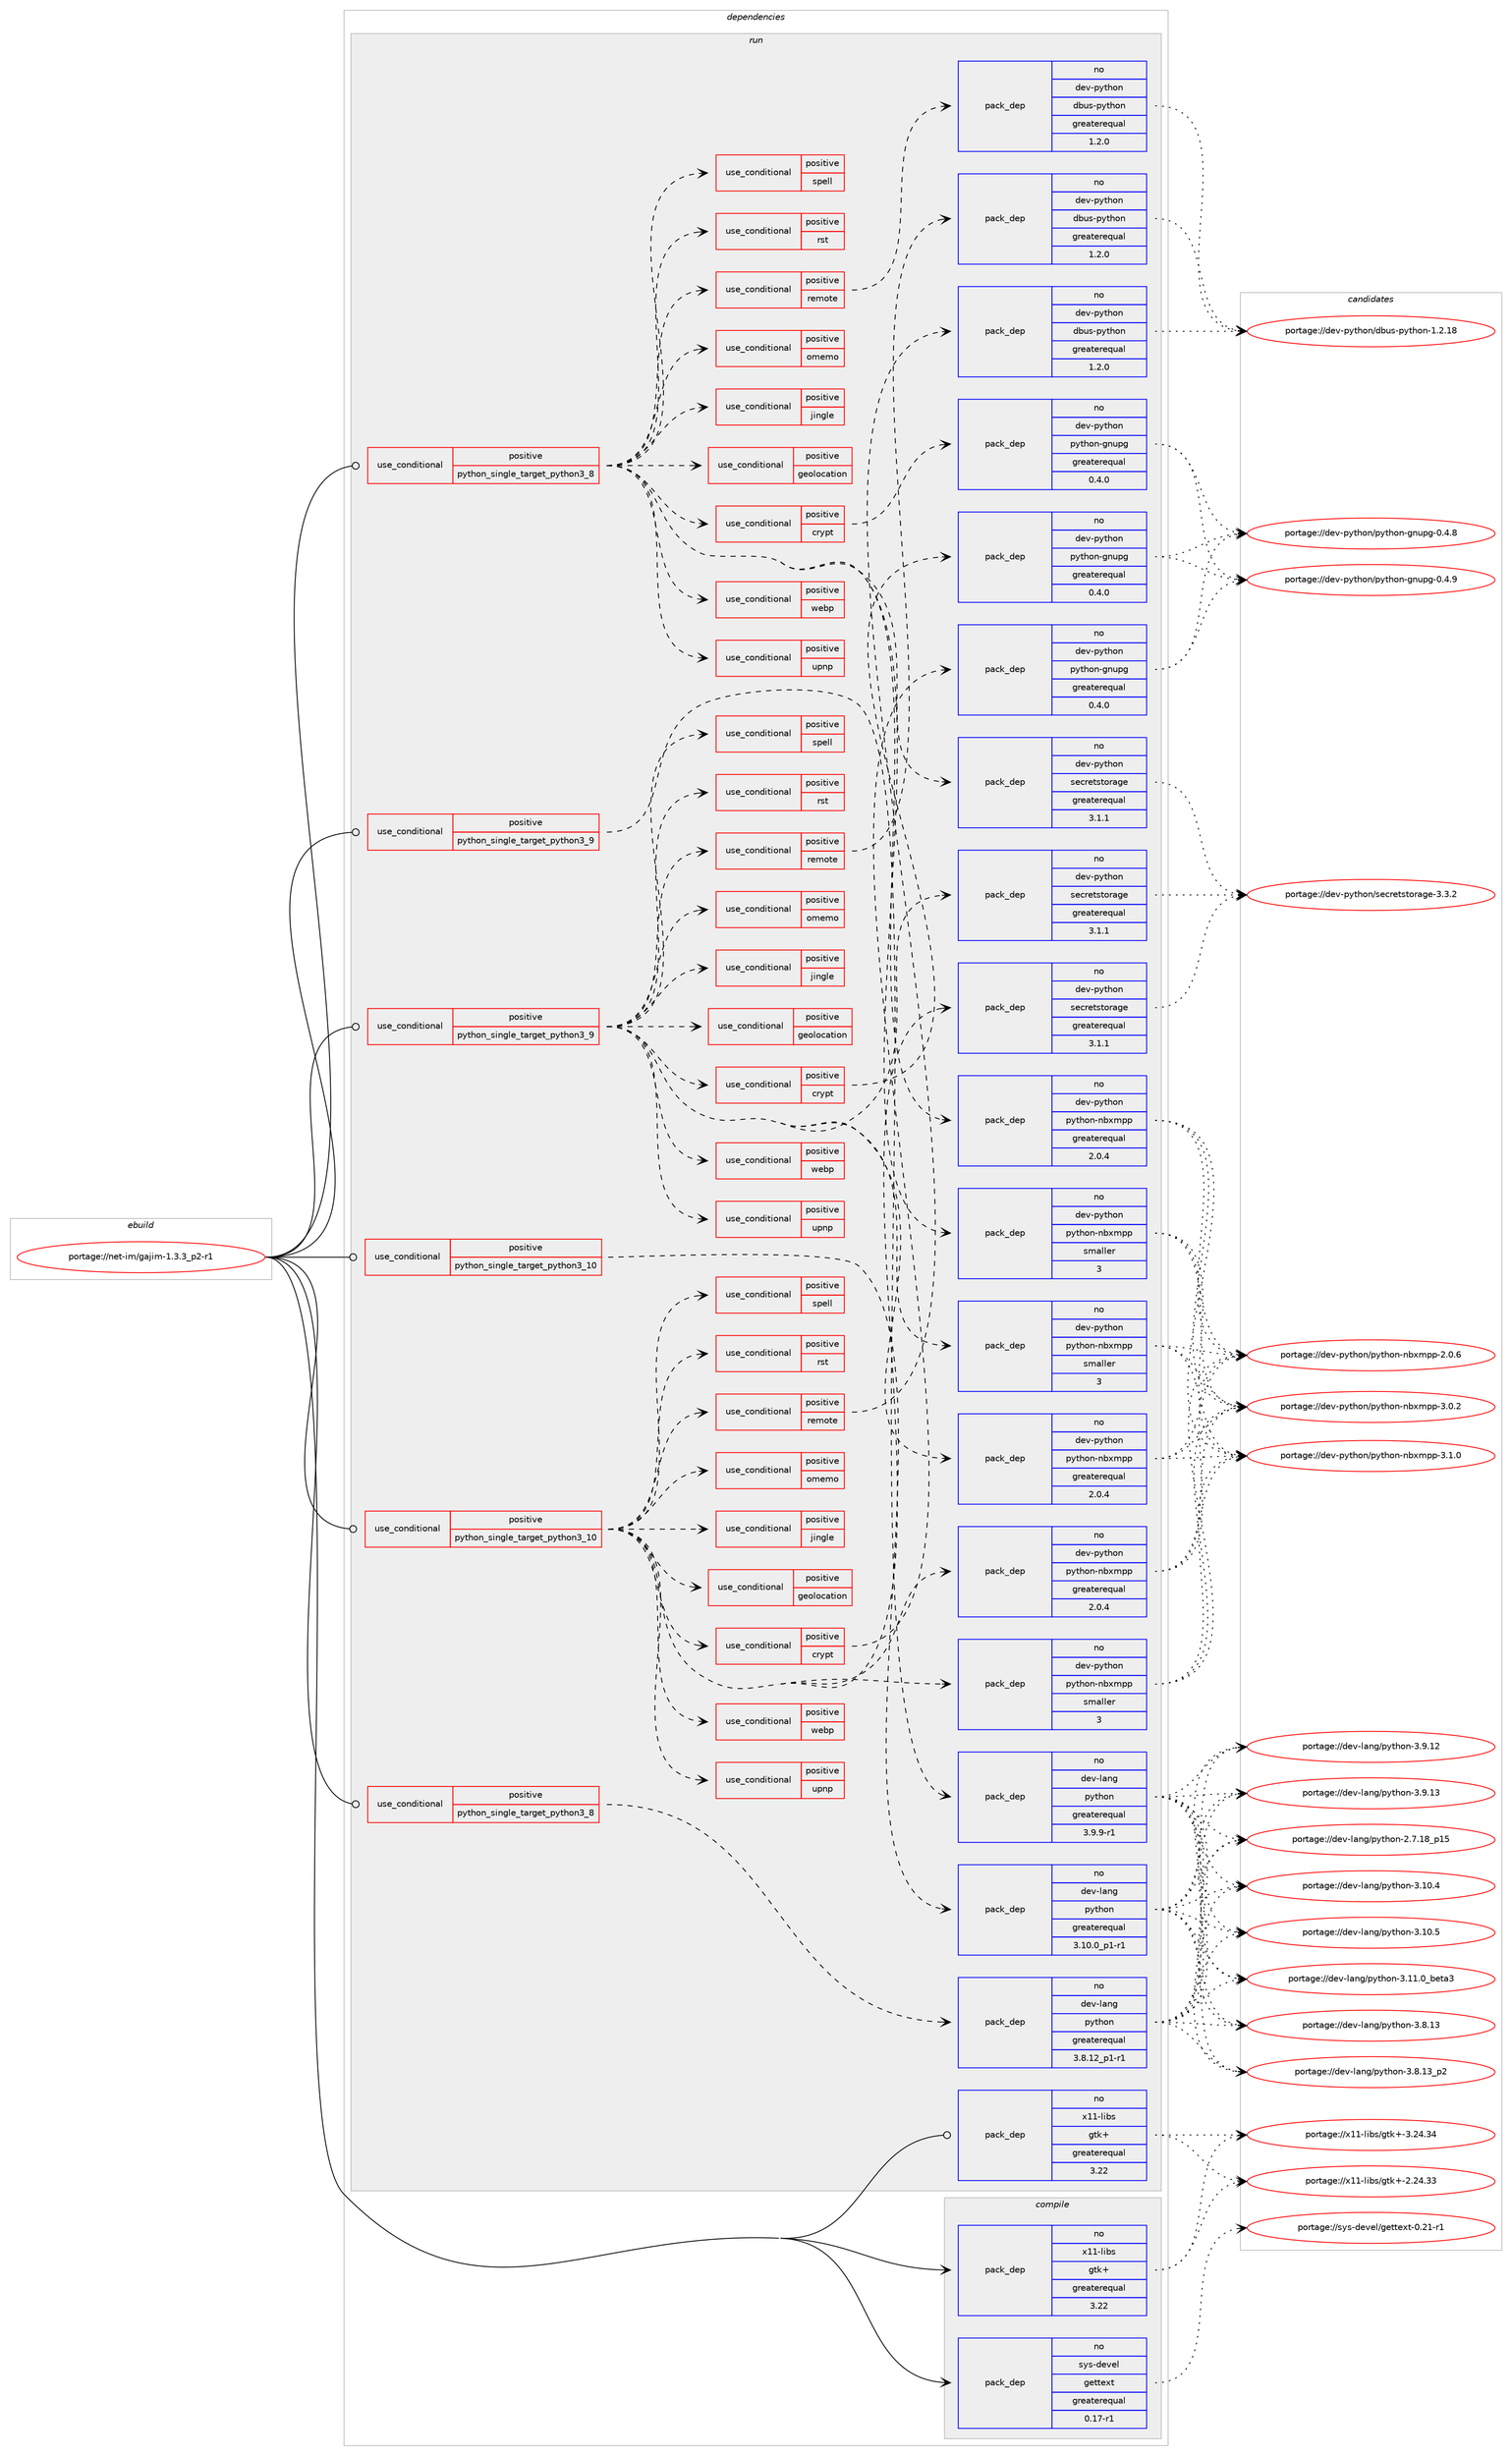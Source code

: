 digraph prolog {

# *************
# Graph options
# *************

newrank=true;
concentrate=true;
compound=true;
graph [rankdir=LR,fontname=Helvetica,fontsize=10,ranksep=1.5];#, ranksep=2.5, nodesep=0.2];
edge  [arrowhead=vee];
node  [fontname=Helvetica,fontsize=10];

# **********
# The ebuild
# **********

subgraph cluster_leftcol {
color=gray;
label=<<i>ebuild</i>>;
id [label="portage://net-im/gajim-1.3.3_p2-r1", color=red, width=4, href="../net-im/gajim-1.3.3_p2-r1.svg"];
}

# ****************
# The dependencies
# ****************

subgraph cluster_midcol {
color=gray;
label=<<i>dependencies</i>>;
subgraph cluster_compile {
fillcolor="#eeeeee";
style=filled;
label=<<i>compile</i>>;
# *** BEGIN UNKNOWN DEPENDENCY TYPE (TODO) ***
# id -> package_dependency(portage://net-im/gajim-1.3.3_p2-r1,install,no,app-arch,unzip,none,[,,],[],[])
# *** END UNKNOWN DEPENDENCY TYPE (TODO) ***

# *** BEGIN UNKNOWN DEPENDENCY TYPE (TODO) ***
# id -> package_dependency(portage://net-im/gajim-1.3.3_p2-r1,install,no,dev-libs,gobject-introspection,none,[,,],[],[use(enable(cairo),positive)])
# *** END UNKNOWN DEPENDENCY TYPE (TODO) ***

subgraph pack212 {
dependency1007 [label=<<TABLE BORDER="0" CELLBORDER="1" CELLSPACING="0" CELLPADDING="4" WIDTH="220"><TR><TD ROWSPAN="6" CELLPADDING="30">pack_dep</TD></TR><TR><TD WIDTH="110">no</TD></TR><TR><TD>sys-devel</TD></TR><TR><TD>gettext</TD></TR><TR><TD>greaterequal</TD></TR><TR><TD>0.17-r1</TD></TR></TABLE>>, shape=none, color=blue];
}
id:e -> dependency1007:w [weight=20,style="solid",arrowhead="vee"];
# *** BEGIN UNKNOWN DEPENDENCY TYPE (TODO) ***
# id -> package_dependency(portage://net-im/gajim-1.3.3_p2-r1,install,no,virtual,pkgconfig,none,[,,],[],[])
# *** END UNKNOWN DEPENDENCY TYPE (TODO) ***

subgraph pack213 {
dependency1008 [label=<<TABLE BORDER="0" CELLBORDER="1" CELLSPACING="0" CELLPADDING="4" WIDTH="220"><TR><TD ROWSPAN="6" CELLPADDING="30">pack_dep</TD></TR><TR><TD WIDTH="110">no</TD></TR><TR><TD>x11-libs</TD></TR><TR><TD>gtk+</TD></TR><TR><TD>greaterequal</TD></TR><TR><TD>3.22</TD></TR></TABLE>>, shape=none, color=blue];
}
id:e -> dependency1008:w [weight=20,style="solid",arrowhead="vee"];
}
subgraph cluster_compileandrun {
fillcolor="#eeeeee";
style=filled;
label=<<i>compile and run</i>>;
}
subgraph cluster_run {
fillcolor="#eeeeee";
style=filled;
label=<<i>run</i>>;
subgraph cond791 {
dependency1009 [label=<<TABLE BORDER="0" CELLBORDER="1" CELLSPACING="0" CELLPADDING="4"><TR><TD ROWSPAN="3" CELLPADDING="10">use_conditional</TD></TR><TR><TD>positive</TD></TR><TR><TD>python_single_target_python3_10</TD></TR></TABLE>>, shape=none, color=red];
subgraph pack214 {
dependency1010 [label=<<TABLE BORDER="0" CELLBORDER="1" CELLSPACING="0" CELLPADDING="4" WIDTH="220"><TR><TD ROWSPAN="6" CELLPADDING="30">pack_dep</TD></TR><TR><TD WIDTH="110">no</TD></TR><TR><TD>dev-lang</TD></TR><TR><TD>python</TD></TR><TR><TD>greaterequal</TD></TR><TR><TD>3.10.0_p1-r1</TD></TR></TABLE>>, shape=none, color=blue];
}
dependency1009:e -> dependency1010:w [weight=20,style="dashed",arrowhead="vee"];
}
id:e -> dependency1009:w [weight=20,style="solid",arrowhead="odot"];
subgraph cond792 {
dependency1011 [label=<<TABLE BORDER="0" CELLBORDER="1" CELLSPACING="0" CELLPADDING="4"><TR><TD ROWSPAN="3" CELLPADDING="10">use_conditional</TD></TR><TR><TD>positive</TD></TR><TR><TD>python_single_target_python3_10</TD></TR></TABLE>>, shape=none, color=red];
# *** BEGIN UNKNOWN DEPENDENCY TYPE (TODO) ***
# dependency1011 -> package_dependency(portage://net-im/gajim-1.3.3_p2-r1,run,no,dev-python,idna,none,[,,],[],[use(enable(python_targets_python3_10),negative)])
# *** END UNKNOWN DEPENDENCY TYPE (TODO) ***

# *** BEGIN UNKNOWN DEPENDENCY TYPE (TODO) ***
# dependency1011 -> package_dependency(portage://net-im/gajim-1.3.3_p2-r1,run,no,dev-python,precis-i18n,none,[,,],[],[use(enable(python_targets_python3_10),negative)])
# *** END UNKNOWN DEPENDENCY TYPE (TODO) ***

# *** BEGIN UNKNOWN DEPENDENCY TYPE (TODO) ***
# dependency1011 -> package_dependency(portage://net-im/gajim-1.3.3_p2-r1,run,no,dev-python,pyasn1,none,[,,],[],[use(enable(python_targets_python3_10),negative)])
# *** END UNKNOWN DEPENDENCY TYPE (TODO) ***

# *** BEGIN UNKNOWN DEPENDENCY TYPE (TODO) ***
# dependency1011 -> package_dependency(portage://net-im/gajim-1.3.3_p2-r1,run,no,dev-python,pycairo,none,[,,],[],[use(enable(python_targets_python3_10),negative)])
# *** END UNKNOWN DEPENDENCY TYPE (TODO) ***

# *** BEGIN UNKNOWN DEPENDENCY TYPE (TODO) ***
# dependency1011 -> package_dependency(portage://net-im/gajim-1.3.3_p2-r1,run,no,dev-python,pycurl,none,[,,],[],[use(enable(python_targets_python3_10),negative)])
# *** END UNKNOWN DEPENDENCY TYPE (TODO) ***

# *** BEGIN UNKNOWN DEPENDENCY TYPE (TODO) ***
# dependency1011 -> package_dependency(portage://net-im/gajim-1.3.3_p2-r1,run,no,dev-python,pygobject,none,[,,],[slot(3)],[use(enable(cairo),none),use(enable(python_targets_python3_10),negative)])
# *** END UNKNOWN DEPENDENCY TYPE (TODO) ***

# *** BEGIN UNKNOWN DEPENDENCY TYPE (TODO) ***
# dependency1011 -> package_dependency(portage://net-im/gajim-1.3.3_p2-r1,run,no,dev-python,pyopenssl,none,[,,],[],[use(enable(python_targets_python3_10),negative)])
# *** END UNKNOWN DEPENDENCY TYPE (TODO) ***

subgraph pack215 {
dependency1012 [label=<<TABLE BORDER="0" CELLBORDER="1" CELLSPACING="0" CELLPADDING="4" WIDTH="220"><TR><TD ROWSPAN="6" CELLPADDING="30">pack_dep</TD></TR><TR><TD WIDTH="110">no</TD></TR><TR><TD>dev-python</TD></TR><TR><TD>python-nbxmpp</TD></TR><TR><TD>smaller</TD></TR><TR><TD>3</TD></TR></TABLE>>, shape=none, color=blue];
}
dependency1011:e -> dependency1012:w [weight=20,style="dashed",arrowhead="vee"];
subgraph pack216 {
dependency1013 [label=<<TABLE BORDER="0" CELLBORDER="1" CELLSPACING="0" CELLPADDING="4" WIDTH="220"><TR><TD ROWSPAN="6" CELLPADDING="30">pack_dep</TD></TR><TR><TD WIDTH="110">no</TD></TR><TR><TD>dev-python</TD></TR><TR><TD>python-nbxmpp</TD></TR><TR><TD>greaterequal</TD></TR><TR><TD>2.0.4</TD></TR></TABLE>>, shape=none, color=blue];
}
dependency1011:e -> dependency1013:w [weight=20,style="dashed",arrowhead="vee"];
# *** BEGIN UNKNOWN DEPENDENCY TYPE (TODO) ***
# dependency1011 -> package_dependency(portage://net-im/gajim-1.3.3_p2-r1,run,no,x11-libs,libXScrnSaver,none,[,,],[],[])
# *** END UNKNOWN DEPENDENCY TYPE (TODO) ***

# *** BEGIN UNKNOWN DEPENDENCY TYPE (TODO) ***
# dependency1011 -> package_dependency(portage://net-im/gajim-1.3.3_p2-r1,run,no,app-crypt,libsecret,none,[,,],[],[use(enable(crypt),none),use(enable(introspection),none)])
# *** END UNKNOWN DEPENDENCY TYPE (TODO) ***

# *** BEGIN UNKNOWN DEPENDENCY TYPE (TODO) ***
# dependency1011 -> package_dependency(portage://net-im/gajim-1.3.3_p2-r1,run,no,dev-python,keyring,none,[,,],[],[use(enable(python_targets_python3_10),negative)])
# *** END UNKNOWN DEPENDENCY TYPE (TODO) ***

subgraph pack217 {
dependency1014 [label=<<TABLE BORDER="0" CELLBORDER="1" CELLSPACING="0" CELLPADDING="4" WIDTH="220"><TR><TD ROWSPAN="6" CELLPADDING="30">pack_dep</TD></TR><TR><TD WIDTH="110">no</TD></TR><TR><TD>dev-python</TD></TR><TR><TD>secretstorage</TD></TR><TR><TD>greaterequal</TD></TR><TR><TD>3.1.1</TD></TR></TABLE>>, shape=none, color=blue];
}
dependency1011:e -> dependency1014:w [weight=20,style="dashed",arrowhead="vee"];
# *** BEGIN UNKNOWN DEPENDENCY TYPE (TODO) ***
# dependency1011 -> package_dependency(portage://net-im/gajim-1.3.3_p2-r1,run,no,dev-python,css-parser,none,[,,],[],[use(enable(python_targets_python3_10),negative)])
# *** END UNKNOWN DEPENDENCY TYPE (TODO) ***

# *** BEGIN UNKNOWN DEPENDENCY TYPE (TODO) ***
# dependency1011 -> package_dependency(portage://net-im/gajim-1.3.3_p2-r1,run,no,dev-python,packaging,none,[,,],[],[use(enable(python_targets_python3_10),negative)])
# *** END UNKNOWN DEPENDENCY TYPE (TODO) ***

# *** BEGIN UNKNOWN DEPENDENCY TYPE (TODO) ***
# dependency1011 -> package_dependency(portage://net-im/gajim-1.3.3_p2-r1,run,no,net-libs,libsoup,none,[,,],[],[use(enable(introspection),none)])
# *** END UNKNOWN DEPENDENCY TYPE (TODO) ***

# *** BEGIN UNKNOWN DEPENDENCY TYPE (TODO) ***
# dependency1011 -> package_dependency(portage://net-im/gajim-1.3.3_p2-r1,run,no,media-libs,gsound,none,[,,],[],[use(enable(introspection),none)])
# *** END UNKNOWN DEPENDENCY TYPE (TODO) ***

subgraph cond793 {
dependency1015 [label=<<TABLE BORDER="0" CELLBORDER="1" CELLSPACING="0" CELLPADDING="4"><TR><TD ROWSPAN="3" CELLPADDING="10">use_conditional</TD></TR><TR><TD>positive</TD></TR><TR><TD>crypt</TD></TR></TABLE>>, shape=none, color=red];
# *** BEGIN UNKNOWN DEPENDENCY TYPE (TODO) ***
# dependency1015 -> package_dependency(portage://net-im/gajim-1.3.3_p2-r1,run,no,dev-python,pycryptodome,none,[,,],[],[use(enable(python_targets_python3_10),negative)])
# *** END UNKNOWN DEPENDENCY TYPE (TODO) ***

subgraph pack218 {
dependency1016 [label=<<TABLE BORDER="0" CELLBORDER="1" CELLSPACING="0" CELLPADDING="4" WIDTH="220"><TR><TD ROWSPAN="6" CELLPADDING="30">pack_dep</TD></TR><TR><TD WIDTH="110">no</TD></TR><TR><TD>dev-python</TD></TR><TR><TD>python-gnupg</TD></TR><TR><TD>greaterequal</TD></TR><TR><TD>0.4.0</TD></TR></TABLE>>, shape=none, color=blue];
}
dependency1015:e -> dependency1016:w [weight=20,style="dashed",arrowhead="vee"];
}
dependency1011:e -> dependency1015:w [weight=20,style="dashed",arrowhead="vee"];
subgraph cond794 {
dependency1017 [label=<<TABLE BORDER="0" CELLBORDER="1" CELLSPACING="0" CELLPADDING="4"><TR><TD ROWSPAN="3" CELLPADDING="10">use_conditional</TD></TR><TR><TD>positive</TD></TR><TR><TD>geolocation</TD></TR></TABLE>>, shape=none, color=red];
# *** BEGIN UNKNOWN DEPENDENCY TYPE (TODO) ***
# dependency1017 -> package_dependency(portage://net-im/gajim-1.3.3_p2-r1,run,no,app-misc,geoclue,none,[,,],[],[use(enable(introspection),none)])
# *** END UNKNOWN DEPENDENCY TYPE (TODO) ***

}
dependency1011:e -> dependency1017:w [weight=20,style="dashed",arrowhead="vee"];
subgraph cond795 {
dependency1018 [label=<<TABLE BORDER="0" CELLBORDER="1" CELLSPACING="0" CELLPADDING="4"><TR><TD ROWSPAN="3" CELLPADDING="10">use_conditional</TD></TR><TR><TD>positive</TD></TR><TR><TD>jingle</TD></TR></TABLE>>, shape=none, color=red];
# *** BEGIN UNKNOWN DEPENDENCY TYPE (TODO) ***
# dependency1018 -> package_dependency(portage://net-im/gajim-1.3.3_p2-r1,run,no,net-libs,farstream,none,[,,],[slot(0.2)],[use(enable(introspection),none)])
# *** END UNKNOWN DEPENDENCY TYPE (TODO) ***

# *** BEGIN UNKNOWN DEPENDENCY TYPE (TODO) ***
# dependency1018 -> package_dependency(portage://net-im/gajim-1.3.3_p2-r1,run,no,media-libs,gstreamer,none,[,,],[slot(1.0)],[use(enable(introspection),none)])
# *** END UNKNOWN DEPENDENCY TYPE (TODO) ***

# *** BEGIN UNKNOWN DEPENDENCY TYPE (TODO) ***
# dependency1018 -> package_dependency(portage://net-im/gajim-1.3.3_p2-r1,run,no,media-libs,gst-plugins-base,none,[,,],[slot(1.0)],[use(enable(introspection),none)])
# *** END UNKNOWN DEPENDENCY TYPE (TODO) ***

# *** BEGIN UNKNOWN DEPENDENCY TYPE (TODO) ***
# dependency1018 -> package_dependency(portage://net-im/gajim-1.3.3_p2-r1,run,no,media-libs,gst-plugins-ugly,none,[,,],[slot(1.0)],[])
# *** END UNKNOWN DEPENDENCY TYPE (TODO) ***

# *** BEGIN UNKNOWN DEPENDENCY TYPE (TODO) ***
# dependency1018 -> package_dependency(portage://net-im/gajim-1.3.3_p2-r1,run,no,media-plugins,gst-plugins-gtk,none,[,,],[],[])
# *** END UNKNOWN DEPENDENCY TYPE (TODO) ***

}
dependency1011:e -> dependency1018:w [weight=20,style="dashed",arrowhead="vee"];
subgraph cond796 {
dependency1019 [label=<<TABLE BORDER="0" CELLBORDER="1" CELLSPACING="0" CELLPADDING="4"><TR><TD ROWSPAN="3" CELLPADDING="10">use_conditional</TD></TR><TR><TD>positive</TD></TR><TR><TD>omemo</TD></TR></TABLE>>, shape=none, color=red];
# *** BEGIN UNKNOWN DEPENDENCY TYPE (TODO) ***
# dependency1019 -> package_dependency(portage://net-im/gajim-1.3.3_p2-r1,run,no,dev-python,python-axolotl,none,[,,],[],[use(enable(python_targets_python3_10),negative)])
# *** END UNKNOWN DEPENDENCY TYPE (TODO) ***

# *** BEGIN UNKNOWN DEPENDENCY TYPE (TODO) ***
# dependency1019 -> package_dependency(portage://net-im/gajim-1.3.3_p2-r1,run,no,dev-python,qrcode,none,[,,],[],[use(enable(python_targets_python3_10),negative)])
# *** END UNKNOWN DEPENDENCY TYPE (TODO) ***

# *** BEGIN UNKNOWN DEPENDENCY TYPE (TODO) ***
# dependency1019 -> package_dependency(portage://net-im/gajim-1.3.3_p2-r1,run,no,dev-python,cryptography,none,[,,],[],[use(enable(python_targets_python3_10),negative)])
# *** END UNKNOWN DEPENDENCY TYPE (TODO) ***

}
dependency1011:e -> dependency1019:w [weight=20,style="dashed",arrowhead="vee"];
subgraph cond797 {
dependency1020 [label=<<TABLE BORDER="0" CELLBORDER="1" CELLSPACING="0" CELLPADDING="4"><TR><TD ROWSPAN="3" CELLPADDING="10">use_conditional</TD></TR><TR><TD>positive</TD></TR><TR><TD>remote</TD></TR></TABLE>>, shape=none, color=red];
subgraph pack219 {
dependency1021 [label=<<TABLE BORDER="0" CELLBORDER="1" CELLSPACING="0" CELLPADDING="4" WIDTH="220"><TR><TD ROWSPAN="6" CELLPADDING="30">pack_dep</TD></TR><TR><TD WIDTH="110">no</TD></TR><TR><TD>dev-python</TD></TR><TR><TD>dbus-python</TD></TR><TR><TD>greaterequal</TD></TR><TR><TD>1.2.0</TD></TR></TABLE>>, shape=none, color=blue];
}
dependency1020:e -> dependency1021:w [weight=20,style="dashed",arrowhead="vee"];
# *** BEGIN UNKNOWN DEPENDENCY TYPE (TODO) ***
# dependency1020 -> package_dependency(portage://net-im/gajim-1.3.3_p2-r1,run,no,sys-apps,dbus,none,[,,],[],[use(enable(X),none)])
# *** END UNKNOWN DEPENDENCY TYPE (TODO) ***

}
dependency1011:e -> dependency1020:w [weight=20,style="dashed",arrowhead="vee"];
subgraph cond798 {
dependency1022 [label=<<TABLE BORDER="0" CELLBORDER="1" CELLSPACING="0" CELLPADDING="4"><TR><TD ROWSPAN="3" CELLPADDING="10">use_conditional</TD></TR><TR><TD>positive</TD></TR><TR><TD>rst</TD></TR></TABLE>>, shape=none, color=red];
# *** BEGIN UNKNOWN DEPENDENCY TYPE (TODO) ***
# dependency1022 -> package_dependency(portage://net-im/gajim-1.3.3_p2-r1,run,no,dev-python,docutils,none,[,,],[],[use(enable(python_targets_python3_10),negative)])
# *** END UNKNOWN DEPENDENCY TYPE (TODO) ***

}
dependency1011:e -> dependency1022:w [weight=20,style="dashed",arrowhead="vee"];
subgraph cond799 {
dependency1023 [label=<<TABLE BORDER="0" CELLBORDER="1" CELLSPACING="0" CELLPADDING="4"><TR><TD ROWSPAN="3" CELLPADDING="10">use_conditional</TD></TR><TR><TD>positive</TD></TR><TR><TD>spell</TD></TR></TABLE>>, shape=none, color=red];
# *** BEGIN UNKNOWN DEPENDENCY TYPE (TODO) ***
# dependency1023 -> package_dependency(portage://net-im/gajim-1.3.3_p2-r1,run,no,app-text,gspell,none,[,,],[],[use(enable(introspection),none)])
# *** END UNKNOWN DEPENDENCY TYPE (TODO) ***

# *** BEGIN UNKNOWN DEPENDENCY TYPE (TODO) ***
# dependency1023 -> package_dependency(portage://net-im/gajim-1.3.3_p2-r1,run,no,app-text,hunspell,none,[,,],[],[])
# *** END UNKNOWN DEPENDENCY TYPE (TODO) ***

}
dependency1011:e -> dependency1023:w [weight=20,style="dashed",arrowhead="vee"];
subgraph cond800 {
dependency1024 [label=<<TABLE BORDER="0" CELLBORDER="1" CELLSPACING="0" CELLPADDING="4"><TR><TD ROWSPAN="3" CELLPADDING="10">use_conditional</TD></TR><TR><TD>positive</TD></TR><TR><TD>upnp</TD></TR></TABLE>>, shape=none, color=red];
# *** BEGIN UNKNOWN DEPENDENCY TYPE (TODO) ***
# dependency1024 -> package_dependency(portage://net-im/gajim-1.3.3_p2-r1,run,no,net-libs,gupnp-igd,none,[,,],[],[use(enable(introspection),none)])
# *** END UNKNOWN DEPENDENCY TYPE (TODO) ***

}
dependency1011:e -> dependency1024:w [weight=20,style="dashed",arrowhead="vee"];
subgraph cond801 {
dependency1025 [label=<<TABLE BORDER="0" CELLBORDER="1" CELLSPACING="0" CELLPADDING="4"><TR><TD ROWSPAN="3" CELLPADDING="10">use_conditional</TD></TR><TR><TD>positive</TD></TR><TR><TD>webp</TD></TR></TABLE>>, shape=none, color=red];
# *** BEGIN UNKNOWN DEPENDENCY TYPE (TODO) ***
# dependency1025 -> package_dependency(portage://net-im/gajim-1.3.3_p2-r1,run,no,dev-python,pillow,none,[,,],[],[use(enable(python_targets_python3_10),negative)])
# *** END UNKNOWN DEPENDENCY TYPE (TODO) ***

}
dependency1011:e -> dependency1025:w [weight=20,style="dashed",arrowhead="vee"];
}
id:e -> dependency1011:w [weight=20,style="solid",arrowhead="odot"];
subgraph cond802 {
dependency1026 [label=<<TABLE BORDER="0" CELLBORDER="1" CELLSPACING="0" CELLPADDING="4"><TR><TD ROWSPAN="3" CELLPADDING="10">use_conditional</TD></TR><TR><TD>positive</TD></TR><TR><TD>python_single_target_python3_8</TD></TR></TABLE>>, shape=none, color=red];
subgraph pack220 {
dependency1027 [label=<<TABLE BORDER="0" CELLBORDER="1" CELLSPACING="0" CELLPADDING="4" WIDTH="220"><TR><TD ROWSPAN="6" CELLPADDING="30">pack_dep</TD></TR><TR><TD WIDTH="110">no</TD></TR><TR><TD>dev-lang</TD></TR><TR><TD>python</TD></TR><TR><TD>greaterequal</TD></TR><TR><TD>3.8.12_p1-r1</TD></TR></TABLE>>, shape=none, color=blue];
}
dependency1026:e -> dependency1027:w [weight=20,style="dashed",arrowhead="vee"];
}
id:e -> dependency1026:w [weight=20,style="solid",arrowhead="odot"];
subgraph cond803 {
dependency1028 [label=<<TABLE BORDER="0" CELLBORDER="1" CELLSPACING="0" CELLPADDING="4"><TR><TD ROWSPAN="3" CELLPADDING="10">use_conditional</TD></TR><TR><TD>positive</TD></TR><TR><TD>python_single_target_python3_8</TD></TR></TABLE>>, shape=none, color=red];
# *** BEGIN UNKNOWN DEPENDENCY TYPE (TODO) ***
# dependency1028 -> package_dependency(portage://net-im/gajim-1.3.3_p2-r1,run,no,dev-python,idna,none,[,,],[],[use(enable(python_targets_python3_8),negative)])
# *** END UNKNOWN DEPENDENCY TYPE (TODO) ***

# *** BEGIN UNKNOWN DEPENDENCY TYPE (TODO) ***
# dependency1028 -> package_dependency(portage://net-im/gajim-1.3.3_p2-r1,run,no,dev-python,precis-i18n,none,[,,],[],[use(enable(python_targets_python3_8),negative)])
# *** END UNKNOWN DEPENDENCY TYPE (TODO) ***

# *** BEGIN UNKNOWN DEPENDENCY TYPE (TODO) ***
# dependency1028 -> package_dependency(portage://net-im/gajim-1.3.3_p2-r1,run,no,dev-python,pyasn1,none,[,,],[],[use(enable(python_targets_python3_8),negative)])
# *** END UNKNOWN DEPENDENCY TYPE (TODO) ***

# *** BEGIN UNKNOWN DEPENDENCY TYPE (TODO) ***
# dependency1028 -> package_dependency(portage://net-im/gajim-1.3.3_p2-r1,run,no,dev-python,pycairo,none,[,,],[],[use(enable(python_targets_python3_8),negative)])
# *** END UNKNOWN DEPENDENCY TYPE (TODO) ***

# *** BEGIN UNKNOWN DEPENDENCY TYPE (TODO) ***
# dependency1028 -> package_dependency(portage://net-im/gajim-1.3.3_p2-r1,run,no,dev-python,pycurl,none,[,,],[],[use(enable(python_targets_python3_8),negative)])
# *** END UNKNOWN DEPENDENCY TYPE (TODO) ***

# *** BEGIN UNKNOWN DEPENDENCY TYPE (TODO) ***
# dependency1028 -> package_dependency(portage://net-im/gajim-1.3.3_p2-r1,run,no,dev-python,pygobject,none,[,,],[slot(3)],[use(enable(cairo),none),use(enable(python_targets_python3_8),negative)])
# *** END UNKNOWN DEPENDENCY TYPE (TODO) ***

# *** BEGIN UNKNOWN DEPENDENCY TYPE (TODO) ***
# dependency1028 -> package_dependency(portage://net-im/gajim-1.3.3_p2-r1,run,no,dev-python,pyopenssl,none,[,,],[],[use(enable(python_targets_python3_8),negative)])
# *** END UNKNOWN DEPENDENCY TYPE (TODO) ***

subgraph pack221 {
dependency1029 [label=<<TABLE BORDER="0" CELLBORDER="1" CELLSPACING="0" CELLPADDING="4" WIDTH="220"><TR><TD ROWSPAN="6" CELLPADDING="30">pack_dep</TD></TR><TR><TD WIDTH="110">no</TD></TR><TR><TD>dev-python</TD></TR><TR><TD>python-nbxmpp</TD></TR><TR><TD>smaller</TD></TR><TR><TD>3</TD></TR></TABLE>>, shape=none, color=blue];
}
dependency1028:e -> dependency1029:w [weight=20,style="dashed",arrowhead="vee"];
subgraph pack222 {
dependency1030 [label=<<TABLE BORDER="0" CELLBORDER="1" CELLSPACING="0" CELLPADDING="4" WIDTH="220"><TR><TD ROWSPAN="6" CELLPADDING="30">pack_dep</TD></TR><TR><TD WIDTH="110">no</TD></TR><TR><TD>dev-python</TD></TR><TR><TD>python-nbxmpp</TD></TR><TR><TD>greaterequal</TD></TR><TR><TD>2.0.4</TD></TR></TABLE>>, shape=none, color=blue];
}
dependency1028:e -> dependency1030:w [weight=20,style="dashed",arrowhead="vee"];
# *** BEGIN UNKNOWN DEPENDENCY TYPE (TODO) ***
# dependency1028 -> package_dependency(portage://net-im/gajim-1.3.3_p2-r1,run,no,x11-libs,libXScrnSaver,none,[,,],[],[])
# *** END UNKNOWN DEPENDENCY TYPE (TODO) ***

# *** BEGIN UNKNOWN DEPENDENCY TYPE (TODO) ***
# dependency1028 -> package_dependency(portage://net-im/gajim-1.3.3_p2-r1,run,no,app-crypt,libsecret,none,[,,],[],[use(enable(crypt),none),use(enable(introspection),none)])
# *** END UNKNOWN DEPENDENCY TYPE (TODO) ***

# *** BEGIN UNKNOWN DEPENDENCY TYPE (TODO) ***
# dependency1028 -> package_dependency(portage://net-im/gajim-1.3.3_p2-r1,run,no,dev-python,keyring,none,[,,],[],[use(enable(python_targets_python3_8),negative)])
# *** END UNKNOWN DEPENDENCY TYPE (TODO) ***

subgraph pack223 {
dependency1031 [label=<<TABLE BORDER="0" CELLBORDER="1" CELLSPACING="0" CELLPADDING="4" WIDTH="220"><TR><TD ROWSPAN="6" CELLPADDING="30">pack_dep</TD></TR><TR><TD WIDTH="110">no</TD></TR><TR><TD>dev-python</TD></TR><TR><TD>secretstorage</TD></TR><TR><TD>greaterequal</TD></TR><TR><TD>3.1.1</TD></TR></TABLE>>, shape=none, color=blue];
}
dependency1028:e -> dependency1031:w [weight=20,style="dashed",arrowhead="vee"];
# *** BEGIN UNKNOWN DEPENDENCY TYPE (TODO) ***
# dependency1028 -> package_dependency(portage://net-im/gajim-1.3.3_p2-r1,run,no,dev-python,css-parser,none,[,,],[],[use(enable(python_targets_python3_8),negative)])
# *** END UNKNOWN DEPENDENCY TYPE (TODO) ***

# *** BEGIN UNKNOWN DEPENDENCY TYPE (TODO) ***
# dependency1028 -> package_dependency(portage://net-im/gajim-1.3.3_p2-r1,run,no,dev-python,packaging,none,[,,],[],[use(enable(python_targets_python3_8),negative)])
# *** END UNKNOWN DEPENDENCY TYPE (TODO) ***

# *** BEGIN UNKNOWN DEPENDENCY TYPE (TODO) ***
# dependency1028 -> package_dependency(portage://net-im/gajim-1.3.3_p2-r1,run,no,net-libs,libsoup,none,[,,],[],[use(enable(introspection),none)])
# *** END UNKNOWN DEPENDENCY TYPE (TODO) ***

# *** BEGIN UNKNOWN DEPENDENCY TYPE (TODO) ***
# dependency1028 -> package_dependency(portage://net-im/gajim-1.3.3_p2-r1,run,no,media-libs,gsound,none,[,,],[],[use(enable(introspection),none)])
# *** END UNKNOWN DEPENDENCY TYPE (TODO) ***

subgraph cond804 {
dependency1032 [label=<<TABLE BORDER="0" CELLBORDER="1" CELLSPACING="0" CELLPADDING="4"><TR><TD ROWSPAN="3" CELLPADDING="10">use_conditional</TD></TR><TR><TD>positive</TD></TR><TR><TD>crypt</TD></TR></TABLE>>, shape=none, color=red];
# *** BEGIN UNKNOWN DEPENDENCY TYPE (TODO) ***
# dependency1032 -> package_dependency(portage://net-im/gajim-1.3.3_p2-r1,run,no,dev-python,pycryptodome,none,[,,],[],[use(enable(python_targets_python3_8),negative)])
# *** END UNKNOWN DEPENDENCY TYPE (TODO) ***

subgraph pack224 {
dependency1033 [label=<<TABLE BORDER="0" CELLBORDER="1" CELLSPACING="0" CELLPADDING="4" WIDTH="220"><TR><TD ROWSPAN="6" CELLPADDING="30">pack_dep</TD></TR><TR><TD WIDTH="110">no</TD></TR><TR><TD>dev-python</TD></TR><TR><TD>python-gnupg</TD></TR><TR><TD>greaterequal</TD></TR><TR><TD>0.4.0</TD></TR></TABLE>>, shape=none, color=blue];
}
dependency1032:e -> dependency1033:w [weight=20,style="dashed",arrowhead="vee"];
}
dependency1028:e -> dependency1032:w [weight=20,style="dashed",arrowhead="vee"];
subgraph cond805 {
dependency1034 [label=<<TABLE BORDER="0" CELLBORDER="1" CELLSPACING="0" CELLPADDING="4"><TR><TD ROWSPAN="3" CELLPADDING="10">use_conditional</TD></TR><TR><TD>positive</TD></TR><TR><TD>geolocation</TD></TR></TABLE>>, shape=none, color=red];
# *** BEGIN UNKNOWN DEPENDENCY TYPE (TODO) ***
# dependency1034 -> package_dependency(portage://net-im/gajim-1.3.3_p2-r1,run,no,app-misc,geoclue,none,[,,],[],[use(enable(introspection),none)])
# *** END UNKNOWN DEPENDENCY TYPE (TODO) ***

}
dependency1028:e -> dependency1034:w [weight=20,style="dashed",arrowhead="vee"];
subgraph cond806 {
dependency1035 [label=<<TABLE BORDER="0" CELLBORDER="1" CELLSPACING="0" CELLPADDING="4"><TR><TD ROWSPAN="3" CELLPADDING="10">use_conditional</TD></TR><TR><TD>positive</TD></TR><TR><TD>jingle</TD></TR></TABLE>>, shape=none, color=red];
# *** BEGIN UNKNOWN DEPENDENCY TYPE (TODO) ***
# dependency1035 -> package_dependency(portage://net-im/gajim-1.3.3_p2-r1,run,no,net-libs,farstream,none,[,,],[slot(0.2)],[use(enable(introspection),none)])
# *** END UNKNOWN DEPENDENCY TYPE (TODO) ***

# *** BEGIN UNKNOWN DEPENDENCY TYPE (TODO) ***
# dependency1035 -> package_dependency(portage://net-im/gajim-1.3.3_p2-r1,run,no,media-libs,gstreamer,none,[,,],[slot(1.0)],[use(enable(introspection),none)])
# *** END UNKNOWN DEPENDENCY TYPE (TODO) ***

# *** BEGIN UNKNOWN DEPENDENCY TYPE (TODO) ***
# dependency1035 -> package_dependency(portage://net-im/gajim-1.3.3_p2-r1,run,no,media-libs,gst-plugins-base,none,[,,],[slot(1.0)],[use(enable(introspection),none)])
# *** END UNKNOWN DEPENDENCY TYPE (TODO) ***

# *** BEGIN UNKNOWN DEPENDENCY TYPE (TODO) ***
# dependency1035 -> package_dependency(portage://net-im/gajim-1.3.3_p2-r1,run,no,media-libs,gst-plugins-ugly,none,[,,],[slot(1.0)],[])
# *** END UNKNOWN DEPENDENCY TYPE (TODO) ***

# *** BEGIN UNKNOWN DEPENDENCY TYPE (TODO) ***
# dependency1035 -> package_dependency(portage://net-im/gajim-1.3.3_p2-r1,run,no,media-plugins,gst-plugins-gtk,none,[,,],[],[])
# *** END UNKNOWN DEPENDENCY TYPE (TODO) ***

}
dependency1028:e -> dependency1035:w [weight=20,style="dashed",arrowhead="vee"];
subgraph cond807 {
dependency1036 [label=<<TABLE BORDER="0" CELLBORDER="1" CELLSPACING="0" CELLPADDING="4"><TR><TD ROWSPAN="3" CELLPADDING="10">use_conditional</TD></TR><TR><TD>positive</TD></TR><TR><TD>omemo</TD></TR></TABLE>>, shape=none, color=red];
# *** BEGIN UNKNOWN DEPENDENCY TYPE (TODO) ***
# dependency1036 -> package_dependency(portage://net-im/gajim-1.3.3_p2-r1,run,no,dev-python,python-axolotl,none,[,,],[],[use(enable(python_targets_python3_8),negative)])
# *** END UNKNOWN DEPENDENCY TYPE (TODO) ***

# *** BEGIN UNKNOWN DEPENDENCY TYPE (TODO) ***
# dependency1036 -> package_dependency(portage://net-im/gajim-1.3.3_p2-r1,run,no,dev-python,qrcode,none,[,,],[],[use(enable(python_targets_python3_8),negative)])
# *** END UNKNOWN DEPENDENCY TYPE (TODO) ***

# *** BEGIN UNKNOWN DEPENDENCY TYPE (TODO) ***
# dependency1036 -> package_dependency(portage://net-im/gajim-1.3.3_p2-r1,run,no,dev-python,cryptography,none,[,,],[],[use(enable(python_targets_python3_8),negative)])
# *** END UNKNOWN DEPENDENCY TYPE (TODO) ***

}
dependency1028:e -> dependency1036:w [weight=20,style="dashed",arrowhead="vee"];
subgraph cond808 {
dependency1037 [label=<<TABLE BORDER="0" CELLBORDER="1" CELLSPACING="0" CELLPADDING="4"><TR><TD ROWSPAN="3" CELLPADDING="10">use_conditional</TD></TR><TR><TD>positive</TD></TR><TR><TD>remote</TD></TR></TABLE>>, shape=none, color=red];
subgraph pack225 {
dependency1038 [label=<<TABLE BORDER="0" CELLBORDER="1" CELLSPACING="0" CELLPADDING="4" WIDTH="220"><TR><TD ROWSPAN="6" CELLPADDING="30">pack_dep</TD></TR><TR><TD WIDTH="110">no</TD></TR><TR><TD>dev-python</TD></TR><TR><TD>dbus-python</TD></TR><TR><TD>greaterequal</TD></TR><TR><TD>1.2.0</TD></TR></TABLE>>, shape=none, color=blue];
}
dependency1037:e -> dependency1038:w [weight=20,style="dashed",arrowhead="vee"];
# *** BEGIN UNKNOWN DEPENDENCY TYPE (TODO) ***
# dependency1037 -> package_dependency(portage://net-im/gajim-1.3.3_p2-r1,run,no,sys-apps,dbus,none,[,,],[],[use(enable(X),none)])
# *** END UNKNOWN DEPENDENCY TYPE (TODO) ***

}
dependency1028:e -> dependency1037:w [weight=20,style="dashed",arrowhead="vee"];
subgraph cond809 {
dependency1039 [label=<<TABLE BORDER="0" CELLBORDER="1" CELLSPACING="0" CELLPADDING="4"><TR><TD ROWSPAN="3" CELLPADDING="10">use_conditional</TD></TR><TR><TD>positive</TD></TR><TR><TD>rst</TD></TR></TABLE>>, shape=none, color=red];
# *** BEGIN UNKNOWN DEPENDENCY TYPE (TODO) ***
# dependency1039 -> package_dependency(portage://net-im/gajim-1.3.3_p2-r1,run,no,dev-python,docutils,none,[,,],[],[use(enable(python_targets_python3_8),negative)])
# *** END UNKNOWN DEPENDENCY TYPE (TODO) ***

}
dependency1028:e -> dependency1039:w [weight=20,style="dashed",arrowhead="vee"];
subgraph cond810 {
dependency1040 [label=<<TABLE BORDER="0" CELLBORDER="1" CELLSPACING="0" CELLPADDING="4"><TR><TD ROWSPAN="3" CELLPADDING="10">use_conditional</TD></TR><TR><TD>positive</TD></TR><TR><TD>spell</TD></TR></TABLE>>, shape=none, color=red];
# *** BEGIN UNKNOWN DEPENDENCY TYPE (TODO) ***
# dependency1040 -> package_dependency(portage://net-im/gajim-1.3.3_p2-r1,run,no,app-text,gspell,none,[,,],[],[use(enable(introspection),none)])
# *** END UNKNOWN DEPENDENCY TYPE (TODO) ***

# *** BEGIN UNKNOWN DEPENDENCY TYPE (TODO) ***
# dependency1040 -> package_dependency(portage://net-im/gajim-1.3.3_p2-r1,run,no,app-text,hunspell,none,[,,],[],[])
# *** END UNKNOWN DEPENDENCY TYPE (TODO) ***

}
dependency1028:e -> dependency1040:w [weight=20,style="dashed",arrowhead="vee"];
subgraph cond811 {
dependency1041 [label=<<TABLE BORDER="0" CELLBORDER="1" CELLSPACING="0" CELLPADDING="4"><TR><TD ROWSPAN="3" CELLPADDING="10">use_conditional</TD></TR><TR><TD>positive</TD></TR><TR><TD>upnp</TD></TR></TABLE>>, shape=none, color=red];
# *** BEGIN UNKNOWN DEPENDENCY TYPE (TODO) ***
# dependency1041 -> package_dependency(portage://net-im/gajim-1.3.3_p2-r1,run,no,net-libs,gupnp-igd,none,[,,],[],[use(enable(introspection),none)])
# *** END UNKNOWN DEPENDENCY TYPE (TODO) ***

}
dependency1028:e -> dependency1041:w [weight=20,style="dashed",arrowhead="vee"];
subgraph cond812 {
dependency1042 [label=<<TABLE BORDER="0" CELLBORDER="1" CELLSPACING="0" CELLPADDING="4"><TR><TD ROWSPAN="3" CELLPADDING="10">use_conditional</TD></TR><TR><TD>positive</TD></TR><TR><TD>webp</TD></TR></TABLE>>, shape=none, color=red];
# *** BEGIN UNKNOWN DEPENDENCY TYPE (TODO) ***
# dependency1042 -> package_dependency(portage://net-im/gajim-1.3.3_p2-r1,run,no,dev-python,pillow,none,[,,],[],[use(enable(python_targets_python3_8),negative)])
# *** END UNKNOWN DEPENDENCY TYPE (TODO) ***

}
dependency1028:e -> dependency1042:w [weight=20,style="dashed",arrowhead="vee"];
}
id:e -> dependency1028:w [weight=20,style="solid",arrowhead="odot"];
subgraph cond813 {
dependency1043 [label=<<TABLE BORDER="0" CELLBORDER="1" CELLSPACING="0" CELLPADDING="4"><TR><TD ROWSPAN="3" CELLPADDING="10">use_conditional</TD></TR><TR><TD>positive</TD></TR><TR><TD>python_single_target_python3_9</TD></TR></TABLE>>, shape=none, color=red];
subgraph pack226 {
dependency1044 [label=<<TABLE BORDER="0" CELLBORDER="1" CELLSPACING="0" CELLPADDING="4" WIDTH="220"><TR><TD ROWSPAN="6" CELLPADDING="30">pack_dep</TD></TR><TR><TD WIDTH="110">no</TD></TR><TR><TD>dev-lang</TD></TR><TR><TD>python</TD></TR><TR><TD>greaterequal</TD></TR><TR><TD>3.9.9-r1</TD></TR></TABLE>>, shape=none, color=blue];
}
dependency1043:e -> dependency1044:w [weight=20,style="dashed",arrowhead="vee"];
}
id:e -> dependency1043:w [weight=20,style="solid",arrowhead="odot"];
subgraph cond814 {
dependency1045 [label=<<TABLE BORDER="0" CELLBORDER="1" CELLSPACING="0" CELLPADDING="4"><TR><TD ROWSPAN="3" CELLPADDING="10">use_conditional</TD></TR><TR><TD>positive</TD></TR><TR><TD>python_single_target_python3_9</TD></TR></TABLE>>, shape=none, color=red];
# *** BEGIN UNKNOWN DEPENDENCY TYPE (TODO) ***
# dependency1045 -> package_dependency(portage://net-im/gajim-1.3.3_p2-r1,run,no,dev-python,idna,none,[,,],[],[use(enable(python_targets_python3_9),negative)])
# *** END UNKNOWN DEPENDENCY TYPE (TODO) ***

# *** BEGIN UNKNOWN DEPENDENCY TYPE (TODO) ***
# dependency1045 -> package_dependency(portage://net-im/gajim-1.3.3_p2-r1,run,no,dev-python,precis-i18n,none,[,,],[],[use(enable(python_targets_python3_9),negative)])
# *** END UNKNOWN DEPENDENCY TYPE (TODO) ***

# *** BEGIN UNKNOWN DEPENDENCY TYPE (TODO) ***
# dependency1045 -> package_dependency(portage://net-im/gajim-1.3.3_p2-r1,run,no,dev-python,pyasn1,none,[,,],[],[use(enable(python_targets_python3_9),negative)])
# *** END UNKNOWN DEPENDENCY TYPE (TODO) ***

# *** BEGIN UNKNOWN DEPENDENCY TYPE (TODO) ***
# dependency1045 -> package_dependency(portage://net-im/gajim-1.3.3_p2-r1,run,no,dev-python,pycairo,none,[,,],[],[use(enable(python_targets_python3_9),negative)])
# *** END UNKNOWN DEPENDENCY TYPE (TODO) ***

# *** BEGIN UNKNOWN DEPENDENCY TYPE (TODO) ***
# dependency1045 -> package_dependency(portage://net-im/gajim-1.3.3_p2-r1,run,no,dev-python,pycurl,none,[,,],[],[use(enable(python_targets_python3_9),negative)])
# *** END UNKNOWN DEPENDENCY TYPE (TODO) ***

# *** BEGIN UNKNOWN DEPENDENCY TYPE (TODO) ***
# dependency1045 -> package_dependency(portage://net-im/gajim-1.3.3_p2-r1,run,no,dev-python,pygobject,none,[,,],[slot(3)],[use(enable(cairo),none),use(enable(python_targets_python3_9),negative)])
# *** END UNKNOWN DEPENDENCY TYPE (TODO) ***

# *** BEGIN UNKNOWN DEPENDENCY TYPE (TODO) ***
# dependency1045 -> package_dependency(portage://net-im/gajim-1.3.3_p2-r1,run,no,dev-python,pyopenssl,none,[,,],[],[use(enable(python_targets_python3_9),negative)])
# *** END UNKNOWN DEPENDENCY TYPE (TODO) ***

subgraph pack227 {
dependency1046 [label=<<TABLE BORDER="0" CELLBORDER="1" CELLSPACING="0" CELLPADDING="4" WIDTH="220"><TR><TD ROWSPAN="6" CELLPADDING="30">pack_dep</TD></TR><TR><TD WIDTH="110">no</TD></TR><TR><TD>dev-python</TD></TR><TR><TD>python-nbxmpp</TD></TR><TR><TD>smaller</TD></TR><TR><TD>3</TD></TR></TABLE>>, shape=none, color=blue];
}
dependency1045:e -> dependency1046:w [weight=20,style="dashed",arrowhead="vee"];
subgraph pack228 {
dependency1047 [label=<<TABLE BORDER="0" CELLBORDER="1" CELLSPACING="0" CELLPADDING="4" WIDTH="220"><TR><TD ROWSPAN="6" CELLPADDING="30">pack_dep</TD></TR><TR><TD WIDTH="110">no</TD></TR><TR><TD>dev-python</TD></TR><TR><TD>python-nbxmpp</TD></TR><TR><TD>greaterequal</TD></TR><TR><TD>2.0.4</TD></TR></TABLE>>, shape=none, color=blue];
}
dependency1045:e -> dependency1047:w [weight=20,style="dashed",arrowhead="vee"];
# *** BEGIN UNKNOWN DEPENDENCY TYPE (TODO) ***
# dependency1045 -> package_dependency(portage://net-im/gajim-1.3.3_p2-r1,run,no,x11-libs,libXScrnSaver,none,[,,],[],[])
# *** END UNKNOWN DEPENDENCY TYPE (TODO) ***

# *** BEGIN UNKNOWN DEPENDENCY TYPE (TODO) ***
# dependency1045 -> package_dependency(portage://net-im/gajim-1.3.3_p2-r1,run,no,app-crypt,libsecret,none,[,,],[],[use(enable(crypt),none),use(enable(introspection),none)])
# *** END UNKNOWN DEPENDENCY TYPE (TODO) ***

# *** BEGIN UNKNOWN DEPENDENCY TYPE (TODO) ***
# dependency1045 -> package_dependency(portage://net-im/gajim-1.3.3_p2-r1,run,no,dev-python,keyring,none,[,,],[],[use(enable(python_targets_python3_9),negative)])
# *** END UNKNOWN DEPENDENCY TYPE (TODO) ***

subgraph pack229 {
dependency1048 [label=<<TABLE BORDER="0" CELLBORDER="1" CELLSPACING="0" CELLPADDING="4" WIDTH="220"><TR><TD ROWSPAN="6" CELLPADDING="30">pack_dep</TD></TR><TR><TD WIDTH="110">no</TD></TR><TR><TD>dev-python</TD></TR><TR><TD>secretstorage</TD></TR><TR><TD>greaterequal</TD></TR><TR><TD>3.1.1</TD></TR></TABLE>>, shape=none, color=blue];
}
dependency1045:e -> dependency1048:w [weight=20,style="dashed",arrowhead="vee"];
# *** BEGIN UNKNOWN DEPENDENCY TYPE (TODO) ***
# dependency1045 -> package_dependency(portage://net-im/gajim-1.3.3_p2-r1,run,no,dev-python,css-parser,none,[,,],[],[use(enable(python_targets_python3_9),negative)])
# *** END UNKNOWN DEPENDENCY TYPE (TODO) ***

# *** BEGIN UNKNOWN DEPENDENCY TYPE (TODO) ***
# dependency1045 -> package_dependency(portage://net-im/gajim-1.3.3_p2-r1,run,no,dev-python,packaging,none,[,,],[],[use(enable(python_targets_python3_9),negative)])
# *** END UNKNOWN DEPENDENCY TYPE (TODO) ***

# *** BEGIN UNKNOWN DEPENDENCY TYPE (TODO) ***
# dependency1045 -> package_dependency(portage://net-im/gajim-1.3.3_p2-r1,run,no,net-libs,libsoup,none,[,,],[],[use(enable(introspection),none)])
# *** END UNKNOWN DEPENDENCY TYPE (TODO) ***

# *** BEGIN UNKNOWN DEPENDENCY TYPE (TODO) ***
# dependency1045 -> package_dependency(portage://net-im/gajim-1.3.3_p2-r1,run,no,media-libs,gsound,none,[,,],[],[use(enable(introspection),none)])
# *** END UNKNOWN DEPENDENCY TYPE (TODO) ***

subgraph cond815 {
dependency1049 [label=<<TABLE BORDER="0" CELLBORDER="1" CELLSPACING="0" CELLPADDING="4"><TR><TD ROWSPAN="3" CELLPADDING="10">use_conditional</TD></TR><TR><TD>positive</TD></TR><TR><TD>crypt</TD></TR></TABLE>>, shape=none, color=red];
# *** BEGIN UNKNOWN DEPENDENCY TYPE (TODO) ***
# dependency1049 -> package_dependency(portage://net-im/gajim-1.3.3_p2-r1,run,no,dev-python,pycryptodome,none,[,,],[],[use(enable(python_targets_python3_9),negative)])
# *** END UNKNOWN DEPENDENCY TYPE (TODO) ***

subgraph pack230 {
dependency1050 [label=<<TABLE BORDER="0" CELLBORDER="1" CELLSPACING="0" CELLPADDING="4" WIDTH="220"><TR><TD ROWSPAN="6" CELLPADDING="30">pack_dep</TD></TR><TR><TD WIDTH="110">no</TD></TR><TR><TD>dev-python</TD></TR><TR><TD>python-gnupg</TD></TR><TR><TD>greaterequal</TD></TR><TR><TD>0.4.0</TD></TR></TABLE>>, shape=none, color=blue];
}
dependency1049:e -> dependency1050:w [weight=20,style="dashed",arrowhead="vee"];
}
dependency1045:e -> dependency1049:w [weight=20,style="dashed",arrowhead="vee"];
subgraph cond816 {
dependency1051 [label=<<TABLE BORDER="0" CELLBORDER="1" CELLSPACING="0" CELLPADDING="4"><TR><TD ROWSPAN="3" CELLPADDING="10">use_conditional</TD></TR><TR><TD>positive</TD></TR><TR><TD>geolocation</TD></TR></TABLE>>, shape=none, color=red];
# *** BEGIN UNKNOWN DEPENDENCY TYPE (TODO) ***
# dependency1051 -> package_dependency(portage://net-im/gajim-1.3.3_p2-r1,run,no,app-misc,geoclue,none,[,,],[],[use(enable(introspection),none)])
# *** END UNKNOWN DEPENDENCY TYPE (TODO) ***

}
dependency1045:e -> dependency1051:w [weight=20,style="dashed",arrowhead="vee"];
subgraph cond817 {
dependency1052 [label=<<TABLE BORDER="0" CELLBORDER="1" CELLSPACING="0" CELLPADDING="4"><TR><TD ROWSPAN="3" CELLPADDING="10">use_conditional</TD></TR><TR><TD>positive</TD></TR><TR><TD>jingle</TD></TR></TABLE>>, shape=none, color=red];
# *** BEGIN UNKNOWN DEPENDENCY TYPE (TODO) ***
# dependency1052 -> package_dependency(portage://net-im/gajim-1.3.3_p2-r1,run,no,net-libs,farstream,none,[,,],[slot(0.2)],[use(enable(introspection),none)])
# *** END UNKNOWN DEPENDENCY TYPE (TODO) ***

# *** BEGIN UNKNOWN DEPENDENCY TYPE (TODO) ***
# dependency1052 -> package_dependency(portage://net-im/gajim-1.3.3_p2-r1,run,no,media-libs,gstreamer,none,[,,],[slot(1.0)],[use(enable(introspection),none)])
# *** END UNKNOWN DEPENDENCY TYPE (TODO) ***

# *** BEGIN UNKNOWN DEPENDENCY TYPE (TODO) ***
# dependency1052 -> package_dependency(portage://net-im/gajim-1.3.3_p2-r1,run,no,media-libs,gst-plugins-base,none,[,,],[slot(1.0)],[use(enable(introspection),none)])
# *** END UNKNOWN DEPENDENCY TYPE (TODO) ***

# *** BEGIN UNKNOWN DEPENDENCY TYPE (TODO) ***
# dependency1052 -> package_dependency(portage://net-im/gajim-1.3.3_p2-r1,run,no,media-libs,gst-plugins-ugly,none,[,,],[slot(1.0)],[])
# *** END UNKNOWN DEPENDENCY TYPE (TODO) ***

# *** BEGIN UNKNOWN DEPENDENCY TYPE (TODO) ***
# dependency1052 -> package_dependency(portage://net-im/gajim-1.3.3_p2-r1,run,no,media-plugins,gst-plugins-gtk,none,[,,],[],[])
# *** END UNKNOWN DEPENDENCY TYPE (TODO) ***

}
dependency1045:e -> dependency1052:w [weight=20,style="dashed",arrowhead="vee"];
subgraph cond818 {
dependency1053 [label=<<TABLE BORDER="0" CELLBORDER="1" CELLSPACING="0" CELLPADDING="4"><TR><TD ROWSPAN="3" CELLPADDING="10">use_conditional</TD></TR><TR><TD>positive</TD></TR><TR><TD>omemo</TD></TR></TABLE>>, shape=none, color=red];
# *** BEGIN UNKNOWN DEPENDENCY TYPE (TODO) ***
# dependency1053 -> package_dependency(portage://net-im/gajim-1.3.3_p2-r1,run,no,dev-python,python-axolotl,none,[,,],[],[use(enable(python_targets_python3_9),negative)])
# *** END UNKNOWN DEPENDENCY TYPE (TODO) ***

# *** BEGIN UNKNOWN DEPENDENCY TYPE (TODO) ***
# dependency1053 -> package_dependency(portage://net-im/gajim-1.3.3_p2-r1,run,no,dev-python,qrcode,none,[,,],[],[use(enable(python_targets_python3_9),negative)])
# *** END UNKNOWN DEPENDENCY TYPE (TODO) ***

# *** BEGIN UNKNOWN DEPENDENCY TYPE (TODO) ***
# dependency1053 -> package_dependency(portage://net-im/gajim-1.3.3_p2-r1,run,no,dev-python,cryptography,none,[,,],[],[use(enable(python_targets_python3_9),negative)])
# *** END UNKNOWN DEPENDENCY TYPE (TODO) ***

}
dependency1045:e -> dependency1053:w [weight=20,style="dashed",arrowhead="vee"];
subgraph cond819 {
dependency1054 [label=<<TABLE BORDER="0" CELLBORDER="1" CELLSPACING="0" CELLPADDING="4"><TR><TD ROWSPAN="3" CELLPADDING="10">use_conditional</TD></TR><TR><TD>positive</TD></TR><TR><TD>remote</TD></TR></TABLE>>, shape=none, color=red];
subgraph pack231 {
dependency1055 [label=<<TABLE BORDER="0" CELLBORDER="1" CELLSPACING="0" CELLPADDING="4" WIDTH="220"><TR><TD ROWSPAN="6" CELLPADDING="30">pack_dep</TD></TR><TR><TD WIDTH="110">no</TD></TR><TR><TD>dev-python</TD></TR><TR><TD>dbus-python</TD></TR><TR><TD>greaterequal</TD></TR><TR><TD>1.2.0</TD></TR></TABLE>>, shape=none, color=blue];
}
dependency1054:e -> dependency1055:w [weight=20,style="dashed",arrowhead="vee"];
# *** BEGIN UNKNOWN DEPENDENCY TYPE (TODO) ***
# dependency1054 -> package_dependency(portage://net-im/gajim-1.3.3_p2-r1,run,no,sys-apps,dbus,none,[,,],[],[use(enable(X),none)])
# *** END UNKNOWN DEPENDENCY TYPE (TODO) ***

}
dependency1045:e -> dependency1054:w [weight=20,style="dashed",arrowhead="vee"];
subgraph cond820 {
dependency1056 [label=<<TABLE BORDER="0" CELLBORDER="1" CELLSPACING="0" CELLPADDING="4"><TR><TD ROWSPAN="3" CELLPADDING="10">use_conditional</TD></TR><TR><TD>positive</TD></TR><TR><TD>rst</TD></TR></TABLE>>, shape=none, color=red];
# *** BEGIN UNKNOWN DEPENDENCY TYPE (TODO) ***
# dependency1056 -> package_dependency(portage://net-im/gajim-1.3.3_p2-r1,run,no,dev-python,docutils,none,[,,],[],[use(enable(python_targets_python3_9),negative)])
# *** END UNKNOWN DEPENDENCY TYPE (TODO) ***

}
dependency1045:e -> dependency1056:w [weight=20,style="dashed",arrowhead="vee"];
subgraph cond821 {
dependency1057 [label=<<TABLE BORDER="0" CELLBORDER="1" CELLSPACING="0" CELLPADDING="4"><TR><TD ROWSPAN="3" CELLPADDING="10">use_conditional</TD></TR><TR><TD>positive</TD></TR><TR><TD>spell</TD></TR></TABLE>>, shape=none, color=red];
# *** BEGIN UNKNOWN DEPENDENCY TYPE (TODO) ***
# dependency1057 -> package_dependency(portage://net-im/gajim-1.3.3_p2-r1,run,no,app-text,gspell,none,[,,],[],[use(enable(introspection),none)])
# *** END UNKNOWN DEPENDENCY TYPE (TODO) ***

# *** BEGIN UNKNOWN DEPENDENCY TYPE (TODO) ***
# dependency1057 -> package_dependency(portage://net-im/gajim-1.3.3_p2-r1,run,no,app-text,hunspell,none,[,,],[],[])
# *** END UNKNOWN DEPENDENCY TYPE (TODO) ***

}
dependency1045:e -> dependency1057:w [weight=20,style="dashed",arrowhead="vee"];
subgraph cond822 {
dependency1058 [label=<<TABLE BORDER="0" CELLBORDER="1" CELLSPACING="0" CELLPADDING="4"><TR><TD ROWSPAN="3" CELLPADDING="10">use_conditional</TD></TR><TR><TD>positive</TD></TR><TR><TD>upnp</TD></TR></TABLE>>, shape=none, color=red];
# *** BEGIN UNKNOWN DEPENDENCY TYPE (TODO) ***
# dependency1058 -> package_dependency(portage://net-im/gajim-1.3.3_p2-r1,run,no,net-libs,gupnp-igd,none,[,,],[],[use(enable(introspection),none)])
# *** END UNKNOWN DEPENDENCY TYPE (TODO) ***

}
dependency1045:e -> dependency1058:w [weight=20,style="dashed",arrowhead="vee"];
subgraph cond823 {
dependency1059 [label=<<TABLE BORDER="0" CELLBORDER="1" CELLSPACING="0" CELLPADDING="4"><TR><TD ROWSPAN="3" CELLPADDING="10">use_conditional</TD></TR><TR><TD>positive</TD></TR><TR><TD>webp</TD></TR></TABLE>>, shape=none, color=red];
# *** BEGIN UNKNOWN DEPENDENCY TYPE (TODO) ***
# dependency1059 -> package_dependency(portage://net-im/gajim-1.3.3_p2-r1,run,no,dev-python,pillow,none,[,,],[],[use(enable(python_targets_python3_9),negative)])
# *** END UNKNOWN DEPENDENCY TYPE (TODO) ***

}
dependency1045:e -> dependency1059:w [weight=20,style="dashed",arrowhead="vee"];
}
id:e -> dependency1045:w [weight=20,style="solid",arrowhead="odot"];
# *** BEGIN UNKNOWN DEPENDENCY TYPE (TODO) ***
# id -> package_dependency(portage://net-im/gajim-1.3.3_p2-r1,run,no,dev-libs,gobject-introspection,none,[,,],[],[use(enable(cairo),positive)])
# *** END UNKNOWN DEPENDENCY TYPE (TODO) ***

subgraph pack232 {
dependency1060 [label=<<TABLE BORDER="0" CELLBORDER="1" CELLSPACING="0" CELLPADDING="4" WIDTH="220"><TR><TD ROWSPAN="6" CELLPADDING="30">pack_dep</TD></TR><TR><TD WIDTH="110">no</TD></TR><TR><TD>x11-libs</TD></TR><TR><TD>gtk+</TD></TR><TR><TD>greaterequal</TD></TR><TR><TD>3.22</TD></TR></TABLE>>, shape=none, color=blue];
}
id:e -> dependency1060:w [weight=20,style="solid",arrowhead="odot"];
}
}

# **************
# The candidates
# **************

subgraph cluster_choices {
rank=same;
color=gray;
label=<<i>candidates</i>>;

subgraph choice212 {
color=black;
nodesep=1;
choice115121115451001011181011084710310111611610112011645484650494511449 [label="portage://sys-devel/gettext-0.21-r1", color=red, width=4,href="../sys-devel/gettext-0.21-r1.svg"];
dependency1007:e -> choice115121115451001011181011084710310111611610112011645484650494511449:w [style=dotted,weight="100"];
}
subgraph choice213 {
color=black;
nodesep=1;
choice1204949451081059811547103116107434550465052465151 [label="portage://x11-libs/gtk+-2.24.33", color=red, width=4,href="../x11-libs/gtk+-2.24.33.svg"];
choice1204949451081059811547103116107434551465052465152 [label="portage://x11-libs/gtk+-3.24.34", color=red, width=4,href="../x11-libs/gtk+-3.24.34.svg"];
dependency1008:e -> choice1204949451081059811547103116107434550465052465151:w [style=dotted,weight="100"];
dependency1008:e -> choice1204949451081059811547103116107434551465052465152:w [style=dotted,weight="100"];
}
subgraph choice214 {
color=black;
nodesep=1;
choice10010111845108971101034711212111610411111045504655464956951124953 [label="portage://dev-lang/python-2.7.18_p15", color=red, width=4,href="../dev-lang/python-2.7.18_p15.svg"];
choice10010111845108971101034711212111610411111045514649484652 [label="portage://dev-lang/python-3.10.4", color=red, width=4,href="../dev-lang/python-3.10.4.svg"];
choice10010111845108971101034711212111610411111045514649484653 [label="portage://dev-lang/python-3.10.5", color=red, width=4,href="../dev-lang/python-3.10.5.svg"];
choice1001011184510897110103471121211161041111104551464949464895981011169751 [label="portage://dev-lang/python-3.11.0_beta3", color=red, width=4,href="../dev-lang/python-3.11.0_beta3.svg"];
choice10010111845108971101034711212111610411111045514656464951 [label="portage://dev-lang/python-3.8.13", color=red, width=4,href="../dev-lang/python-3.8.13.svg"];
choice100101118451089711010347112121116104111110455146564649519511250 [label="portage://dev-lang/python-3.8.13_p2", color=red, width=4,href="../dev-lang/python-3.8.13_p2.svg"];
choice10010111845108971101034711212111610411111045514657464950 [label="portage://dev-lang/python-3.9.12", color=red, width=4,href="../dev-lang/python-3.9.12.svg"];
choice10010111845108971101034711212111610411111045514657464951 [label="portage://dev-lang/python-3.9.13", color=red, width=4,href="../dev-lang/python-3.9.13.svg"];
dependency1010:e -> choice10010111845108971101034711212111610411111045504655464956951124953:w [style=dotted,weight="100"];
dependency1010:e -> choice10010111845108971101034711212111610411111045514649484652:w [style=dotted,weight="100"];
dependency1010:e -> choice10010111845108971101034711212111610411111045514649484653:w [style=dotted,weight="100"];
dependency1010:e -> choice1001011184510897110103471121211161041111104551464949464895981011169751:w [style=dotted,weight="100"];
dependency1010:e -> choice10010111845108971101034711212111610411111045514656464951:w [style=dotted,weight="100"];
dependency1010:e -> choice100101118451089711010347112121116104111110455146564649519511250:w [style=dotted,weight="100"];
dependency1010:e -> choice10010111845108971101034711212111610411111045514657464950:w [style=dotted,weight="100"];
dependency1010:e -> choice10010111845108971101034711212111610411111045514657464951:w [style=dotted,weight="100"];
}
subgraph choice215 {
color=black;
nodesep=1;
choice10010111845112121116104111110471121211161041111104511098120109112112455046484654 [label="portage://dev-python/python-nbxmpp-2.0.6", color=red, width=4,href="../dev-python/python-nbxmpp-2.0.6.svg"];
choice10010111845112121116104111110471121211161041111104511098120109112112455146484650 [label="portage://dev-python/python-nbxmpp-3.0.2", color=red, width=4,href="../dev-python/python-nbxmpp-3.0.2.svg"];
choice10010111845112121116104111110471121211161041111104511098120109112112455146494648 [label="portage://dev-python/python-nbxmpp-3.1.0", color=red, width=4,href="../dev-python/python-nbxmpp-3.1.0.svg"];
dependency1012:e -> choice10010111845112121116104111110471121211161041111104511098120109112112455046484654:w [style=dotted,weight="100"];
dependency1012:e -> choice10010111845112121116104111110471121211161041111104511098120109112112455146484650:w [style=dotted,weight="100"];
dependency1012:e -> choice10010111845112121116104111110471121211161041111104511098120109112112455146494648:w [style=dotted,weight="100"];
}
subgraph choice216 {
color=black;
nodesep=1;
choice10010111845112121116104111110471121211161041111104511098120109112112455046484654 [label="portage://dev-python/python-nbxmpp-2.0.6", color=red, width=4,href="../dev-python/python-nbxmpp-2.0.6.svg"];
choice10010111845112121116104111110471121211161041111104511098120109112112455146484650 [label="portage://dev-python/python-nbxmpp-3.0.2", color=red, width=4,href="../dev-python/python-nbxmpp-3.0.2.svg"];
choice10010111845112121116104111110471121211161041111104511098120109112112455146494648 [label="portage://dev-python/python-nbxmpp-3.1.0", color=red, width=4,href="../dev-python/python-nbxmpp-3.1.0.svg"];
dependency1013:e -> choice10010111845112121116104111110471121211161041111104511098120109112112455046484654:w [style=dotted,weight="100"];
dependency1013:e -> choice10010111845112121116104111110471121211161041111104511098120109112112455146484650:w [style=dotted,weight="100"];
dependency1013:e -> choice10010111845112121116104111110471121211161041111104511098120109112112455146494648:w [style=dotted,weight="100"];
}
subgraph choice217 {
color=black;
nodesep=1;
choice10010111845112121116104111110471151019911410111611511611111497103101455146514650 [label="portage://dev-python/secretstorage-3.3.2", color=red, width=4,href="../dev-python/secretstorage-3.3.2.svg"];
dependency1014:e -> choice10010111845112121116104111110471151019911410111611511611111497103101455146514650:w [style=dotted,weight="100"];
}
subgraph choice218 {
color=black;
nodesep=1;
choice100101118451121211161041111104711212111610411111045103110117112103454846524656 [label="portage://dev-python/python-gnupg-0.4.8", color=red, width=4,href="../dev-python/python-gnupg-0.4.8.svg"];
choice100101118451121211161041111104711212111610411111045103110117112103454846524657 [label="portage://dev-python/python-gnupg-0.4.9", color=red, width=4,href="../dev-python/python-gnupg-0.4.9.svg"];
dependency1016:e -> choice100101118451121211161041111104711212111610411111045103110117112103454846524656:w [style=dotted,weight="100"];
dependency1016:e -> choice100101118451121211161041111104711212111610411111045103110117112103454846524657:w [style=dotted,weight="100"];
}
subgraph choice219 {
color=black;
nodesep=1;
choice1001011184511212111610411111047100981171154511212111610411111045494650464956 [label="portage://dev-python/dbus-python-1.2.18", color=red, width=4,href="../dev-python/dbus-python-1.2.18.svg"];
dependency1021:e -> choice1001011184511212111610411111047100981171154511212111610411111045494650464956:w [style=dotted,weight="100"];
}
subgraph choice220 {
color=black;
nodesep=1;
choice10010111845108971101034711212111610411111045504655464956951124953 [label="portage://dev-lang/python-2.7.18_p15", color=red, width=4,href="../dev-lang/python-2.7.18_p15.svg"];
choice10010111845108971101034711212111610411111045514649484652 [label="portage://dev-lang/python-3.10.4", color=red, width=4,href="../dev-lang/python-3.10.4.svg"];
choice10010111845108971101034711212111610411111045514649484653 [label="portage://dev-lang/python-3.10.5", color=red, width=4,href="../dev-lang/python-3.10.5.svg"];
choice1001011184510897110103471121211161041111104551464949464895981011169751 [label="portage://dev-lang/python-3.11.0_beta3", color=red, width=4,href="../dev-lang/python-3.11.0_beta3.svg"];
choice10010111845108971101034711212111610411111045514656464951 [label="portage://dev-lang/python-3.8.13", color=red, width=4,href="../dev-lang/python-3.8.13.svg"];
choice100101118451089711010347112121116104111110455146564649519511250 [label="portage://dev-lang/python-3.8.13_p2", color=red, width=4,href="../dev-lang/python-3.8.13_p2.svg"];
choice10010111845108971101034711212111610411111045514657464950 [label="portage://dev-lang/python-3.9.12", color=red, width=4,href="../dev-lang/python-3.9.12.svg"];
choice10010111845108971101034711212111610411111045514657464951 [label="portage://dev-lang/python-3.9.13", color=red, width=4,href="../dev-lang/python-3.9.13.svg"];
dependency1027:e -> choice10010111845108971101034711212111610411111045504655464956951124953:w [style=dotted,weight="100"];
dependency1027:e -> choice10010111845108971101034711212111610411111045514649484652:w [style=dotted,weight="100"];
dependency1027:e -> choice10010111845108971101034711212111610411111045514649484653:w [style=dotted,weight="100"];
dependency1027:e -> choice1001011184510897110103471121211161041111104551464949464895981011169751:w [style=dotted,weight="100"];
dependency1027:e -> choice10010111845108971101034711212111610411111045514656464951:w [style=dotted,weight="100"];
dependency1027:e -> choice100101118451089711010347112121116104111110455146564649519511250:w [style=dotted,weight="100"];
dependency1027:e -> choice10010111845108971101034711212111610411111045514657464950:w [style=dotted,weight="100"];
dependency1027:e -> choice10010111845108971101034711212111610411111045514657464951:w [style=dotted,weight="100"];
}
subgraph choice221 {
color=black;
nodesep=1;
choice10010111845112121116104111110471121211161041111104511098120109112112455046484654 [label="portage://dev-python/python-nbxmpp-2.0.6", color=red, width=4,href="../dev-python/python-nbxmpp-2.0.6.svg"];
choice10010111845112121116104111110471121211161041111104511098120109112112455146484650 [label="portage://dev-python/python-nbxmpp-3.0.2", color=red, width=4,href="../dev-python/python-nbxmpp-3.0.2.svg"];
choice10010111845112121116104111110471121211161041111104511098120109112112455146494648 [label="portage://dev-python/python-nbxmpp-3.1.0", color=red, width=4,href="../dev-python/python-nbxmpp-3.1.0.svg"];
dependency1029:e -> choice10010111845112121116104111110471121211161041111104511098120109112112455046484654:w [style=dotted,weight="100"];
dependency1029:e -> choice10010111845112121116104111110471121211161041111104511098120109112112455146484650:w [style=dotted,weight="100"];
dependency1029:e -> choice10010111845112121116104111110471121211161041111104511098120109112112455146494648:w [style=dotted,weight="100"];
}
subgraph choice222 {
color=black;
nodesep=1;
choice10010111845112121116104111110471121211161041111104511098120109112112455046484654 [label="portage://dev-python/python-nbxmpp-2.0.6", color=red, width=4,href="../dev-python/python-nbxmpp-2.0.6.svg"];
choice10010111845112121116104111110471121211161041111104511098120109112112455146484650 [label="portage://dev-python/python-nbxmpp-3.0.2", color=red, width=4,href="../dev-python/python-nbxmpp-3.0.2.svg"];
choice10010111845112121116104111110471121211161041111104511098120109112112455146494648 [label="portage://dev-python/python-nbxmpp-3.1.0", color=red, width=4,href="../dev-python/python-nbxmpp-3.1.0.svg"];
dependency1030:e -> choice10010111845112121116104111110471121211161041111104511098120109112112455046484654:w [style=dotted,weight="100"];
dependency1030:e -> choice10010111845112121116104111110471121211161041111104511098120109112112455146484650:w [style=dotted,weight="100"];
dependency1030:e -> choice10010111845112121116104111110471121211161041111104511098120109112112455146494648:w [style=dotted,weight="100"];
}
subgraph choice223 {
color=black;
nodesep=1;
choice10010111845112121116104111110471151019911410111611511611111497103101455146514650 [label="portage://dev-python/secretstorage-3.3.2", color=red, width=4,href="../dev-python/secretstorage-3.3.2.svg"];
dependency1031:e -> choice10010111845112121116104111110471151019911410111611511611111497103101455146514650:w [style=dotted,weight="100"];
}
subgraph choice224 {
color=black;
nodesep=1;
choice100101118451121211161041111104711212111610411111045103110117112103454846524656 [label="portage://dev-python/python-gnupg-0.4.8", color=red, width=4,href="../dev-python/python-gnupg-0.4.8.svg"];
choice100101118451121211161041111104711212111610411111045103110117112103454846524657 [label="portage://dev-python/python-gnupg-0.4.9", color=red, width=4,href="../dev-python/python-gnupg-0.4.9.svg"];
dependency1033:e -> choice100101118451121211161041111104711212111610411111045103110117112103454846524656:w [style=dotted,weight="100"];
dependency1033:e -> choice100101118451121211161041111104711212111610411111045103110117112103454846524657:w [style=dotted,weight="100"];
}
subgraph choice225 {
color=black;
nodesep=1;
choice1001011184511212111610411111047100981171154511212111610411111045494650464956 [label="portage://dev-python/dbus-python-1.2.18", color=red, width=4,href="../dev-python/dbus-python-1.2.18.svg"];
dependency1038:e -> choice1001011184511212111610411111047100981171154511212111610411111045494650464956:w [style=dotted,weight="100"];
}
subgraph choice226 {
color=black;
nodesep=1;
choice10010111845108971101034711212111610411111045504655464956951124953 [label="portage://dev-lang/python-2.7.18_p15", color=red, width=4,href="../dev-lang/python-2.7.18_p15.svg"];
choice10010111845108971101034711212111610411111045514649484652 [label="portage://dev-lang/python-3.10.4", color=red, width=4,href="../dev-lang/python-3.10.4.svg"];
choice10010111845108971101034711212111610411111045514649484653 [label="portage://dev-lang/python-3.10.5", color=red, width=4,href="../dev-lang/python-3.10.5.svg"];
choice1001011184510897110103471121211161041111104551464949464895981011169751 [label="portage://dev-lang/python-3.11.0_beta3", color=red, width=4,href="../dev-lang/python-3.11.0_beta3.svg"];
choice10010111845108971101034711212111610411111045514656464951 [label="portage://dev-lang/python-3.8.13", color=red, width=4,href="../dev-lang/python-3.8.13.svg"];
choice100101118451089711010347112121116104111110455146564649519511250 [label="portage://dev-lang/python-3.8.13_p2", color=red, width=4,href="../dev-lang/python-3.8.13_p2.svg"];
choice10010111845108971101034711212111610411111045514657464950 [label="portage://dev-lang/python-3.9.12", color=red, width=4,href="../dev-lang/python-3.9.12.svg"];
choice10010111845108971101034711212111610411111045514657464951 [label="portage://dev-lang/python-3.9.13", color=red, width=4,href="../dev-lang/python-3.9.13.svg"];
dependency1044:e -> choice10010111845108971101034711212111610411111045504655464956951124953:w [style=dotted,weight="100"];
dependency1044:e -> choice10010111845108971101034711212111610411111045514649484652:w [style=dotted,weight="100"];
dependency1044:e -> choice10010111845108971101034711212111610411111045514649484653:w [style=dotted,weight="100"];
dependency1044:e -> choice1001011184510897110103471121211161041111104551464949464895981011169751:w [style=dotted,weight="100"];
dependency1044:e -> choice10010111845108971101034711212111610411111045514656464951:w [style=dotted,weight="100"];
dependency1044:e -> choice100101118451089711010347112121116104111110455146564649519511250:w [style=dotted,weight="100"];
dependency1044:e -> choice10010111845108971101034711212111610411111045514657464950:w [style=dotted,weight="100"];
dependency1044:e -> choice10010111845108971101034711212111610411111045514657464951:w [style=dotted,weight="100"];
}
subgraph choice227 {
color=black;
nodesep=1;
choice10010111845112121116104111110471121211161041111104511098120109112112455046484654 [label="portage://dev-python/python-nbxmpp-2.0.6", color=red, width=4,href="../dev-python/python-nbxmpp-2.0.6.svg"];
choice10010111845112121116104111110471121211161041111104511098120109112112455146484650 [label="portage://dev-python/python-nbxmpp-3.0.2", color=red, width=4,href="../dev-python/python-nbxmpp-3.0.2.svg"];
choice10010111845112121116104111110471121211161041111104511098120109112112455146494648 [label="portage://dev-python/python-nbxmpp-3.1.0", color=red, width=4,href="../dev-python/python-nbxmpp-3.1.0.svg"];
dependency1046:e -> choice10010111845112121116104111110471121211161041111104511098120109112112455046484654:w [style=dotted,weight="100"];
dependency1046:e -> choice10010111845112121116104111110471121211161041111104511098120109112112455146484650:w [style=dotted,weight="100"];
dependency1046:e -> choice10010111845112121116104111110471121211161041111104511098120109112112455146494648:w [style=dotted,weight="100"];
}
subgraph choice228 {
color=black;
nodesep=1;
choice10010111845112121116104111110471121211161041111104511098120109112112455046484654 [label="portage://dev-python/python-nbxmpp-2.0.6", color=red, width=4,href="../dev-python/python-nbxmpp-2.0.6.svg"];
choice10010111845112121116104111110471121211161041111104511098120109112112455146484650 [label="portage://dev-python/python-nbxmpp-3.0.2", color=red, width=4,href="../dev-python/python-nbxmpp-3.0.2.svg"];
choice10010111845112121116104111110471121211161041111104511098120109112112455146494648 [label="portage://dev-python/python-nbxmpp-3.1.0", color=red, width=4,href="../dev-python/python-nbxmpp-3.1.0.svg"];
dependency1047:e -> choice10010111845112121116104111110471121211161041111104511098120109112112455046484654:w [style=dotted,weight="100"];
dependency1047:e -> choice10010111845112121116104111110471121211161041111104511098120109112112455146484650:w [style=dotted,weight="100"];
dependency1047:e -> choice10010111845112121116104111110471121211161041111104511098120109112112455146494648:w [style=dotted,weight="100"];
}
subgraph choice229 {
color=black;
nodesep=1;
choice10010111845112121116104111110471151019911410111611511611111497103101455146514650 [label="portage://dev-python/secretstorage-3.3.2", color=red, width=4,href="../dev-python/secretstorage-3.3.2.svg"];
dependency1048:e -> choice10010111845112121116104111110471151019911410111611511611111497103101455146514650:w [style=dotted,weight="100"];
}
subgraph choice230 {
color=black;
nodesep=1;
choice100101118451121211161041111104711212111610411111045103110117112103454846524656 [label="portage://dev-python/python-gnupg-0.4.8", color=red, width=4,href="../dev-python/python-gnupg-0.4.8.svg"];
choice100101118451121211161041111104711212111610411111045103110117112103454846524657 [label="portage://dev-python/python-gnupg-0.4.9", color=red, width=4,href="../dev-python/python-gnupg-0.4.9.svg"];
dependency1050:e -> choice100101118451121211161041111104711212111610411111045103110117112103454846524656:w [style=dotted,weight="100"];
dependency1050:e -> choice100101118451121211161041111104711212111610411111045103110117112103454846524657:w [style=dotted,weight="100"];
}
subgraph choice231 {
color=black;
nodesep=1;
choice1001011184511212111610411111047100981171154511212111610411111045494650464956 [label="portage://dev-python/dbus-python-1.2.18", color=red, width=4,href="../dev-python/dbus-python-1.2.18.svg"];
dependency1055:e -> choice1001011184511212111610411111047100981171154511212111610411111045494650464956:w [style=dotted,weight="100"];
}
subgraph choice232 {
color=black;
nodesep=1;
choice1204949451081059811547103116107434550465052465151 [label="portage://x11-libs/gtk+-2.24.33", color=red, width=4,href="../x11-libs/gtk+-2.24.33.svg"];
choice1204949451081059811547103116107434551465052465152 [label="portage://x11-libs/gtk+-3.24.34", color=red, width=4,href="../x11-libs/gtk+-3.24.34.svg"];
dependency1060:e -> choice1204949451081059811547103116107434550465052465151:w [style=dotted,weight="100"];
dependency1060:e -> choice1204949451081059811547103116107434551465052465152:w [style=dotted,weight="100"];
}
}

}

